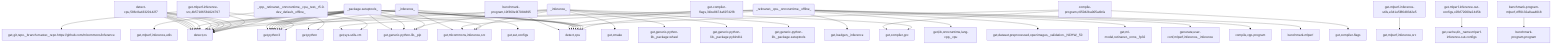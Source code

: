graph TD
    app-mlperf-inference,d775cac873ee4231_(_cpp,_retinanet,_onnxruntime,_cpu,_test,_r5.0-dev_default,_offline_) --> detect,os
    app-mlperf-inference,d775cac873ee4231_(_cpp,_retinanet,_onnxruntime,_cpu,_test,_r5.0-dev_default,_offline_) --> get,sys-utils-cm
    app-mlperf-inference,d775cac873ee4231_(_cpp,_retinanet,_onnxruntime,_cpu,_test,_r5.0-dev_default,_offline_) --> get,python
    get-mlperf-inference-src,4b57186581024797 --> detect,os
    get-mlperf-inference-src,4b57186581024797 --> get,python3
    get-mlperf-inference-src,4b57186581024797 --> get,git,repo,_branch.master,_repo.https://github.com/mlcommons/inference
    app-mlperf-inference,d775cac873ee4231_(_cpp,_retinanet,_onnxruntime,_cpu,_test,_r5.0-dev_default,_offline_) --> get,mlcommons,inference,src
    get-mlperf-inference-utils,e341e5f86d8342e5 --> get,mlperf,inference,src
    app-mlperf-inference,d775cac873ee4231_(_cpp,_retinanet,_onnxruntime,_cpu,_test,_r5.0-dev_default,_offline_) --> get,mlperf,inference,utils
    app-mlperf-inference-mlcommons-cpp,bf62405e6c7a44bf_(_retinanet,_cpu,_onnxruntime,_offline_) --> detect,os
    detect-cpu,586c8a43320142f7 --> detect,os
    app-mlperf-inference-mlcommons-cpp,bf62405e6c7a44bf_(_retinanet,_cpu,_onnxruntime,_offline_) --> detect,cpu
    app-mlperf-inference-mlcommons-cpp,bf62405e6c7a44bf_(_retinanet,_cpu,_onnxruntime,_offline_) --> get,sys-utils-cm
    get-mlperf-inference-loadgen,64c3d98d0ba04950_(_inference_) --> detect,os
    get-mlperf-inference-loadgen,64c3d98d0ba04950_(_inference_) --> get,python3
    get-mlperf-inference-loadgen,64c3d98d0ba04950_(_inference_) --> get,mlcommons,inference,src
    get-mlperf-inference-loadgen,64c3d98d0ba04950_(_inference_) --> get,compiler,gcc
    get-mlperf-inference-loadgen,64c3d98d0ba04950_(_inference_) --> get,cmake
    get-generic-python-lib,94b62a682bc44791_(_package.wheel_) --> detect,os
    detect-cpu,586c8a43320142f7 --> detect,os
    get-generic-python-lib,94b62a682bc44791_(_package.wheel_) --> detect,cpu
    get-generic-python-lib,94b62a682bc44791_(_package.wheel_) --> get,python3
    get-generic-python-lib,94b62a682bc44791_(_pip_) --> detect,os
    detect-cpu,586c8a43320142f7 --> detect,os
    get-generic-python-lib,94b62a682bc44791_(_pip_) --> detect,cpu
    get-generic-python-lib,94b62a682bc44791_(_pip_) --> get,python3
    get-generic-python-lib,94b62a682bc44791_(_package.wheel_) --> get,generic-python-lib,_pip
    get-mlperf-inference-loadgen,64c3d98d0ba04950_(_inference_) --> get,generic-python-lib,_package.wheel
    get-generic-python-lib,94b62a682bc44791_(_pip_) --> get,python3
    get-mlperf-inference-loadgen,64c3d98d0ba04950_(_inference_) --> get,generic-python-lib,_pip
    get-generic-python-lib,94b62a682bc44791_(_package.pybind11_) --> detect,os
    detect-cpu,586c8a43320142f7 --> detect,os
    get-generic-python-lib,94b62a682bc44791_(_package.pybind11_) --> detect,cpu
    get-generic-python-lib,94b62a682bc44791_(_package.pybind11_) --> get,python3
    get-generic-python-lib,94b62a682bc44791_(_pip_) --> get,python3
    get-generic-python-lib,94b62a682bc44791_(_package.pybind11_) --> get,generic-python-lib,_pip
    get-mlperf-inference-loadgen,64c3d98d0ba04950_(_inference_) --> get,generic-python-lib,_package.pybind11
    get-generic-python-lib,94b62a682bc44791_(_package.setuptools_) --> detect,os
    detect-cpu,586c8a43320142f7 --> detect,os
    get-generic-python-lib,94b62a682bc44791_(_package.setuptools_) --> detect,cpu
    get-generic-python-lib,94b62a682bc44791_(_package.setuptools_) --> get,python3
    get-generic-python-lib,94b62a682bc44791_(_pip_) --> get,python3
    get-generic-python-lib,94b62a682bc44791_(_package.setuptools_) --> get,generic-python-lib,_pip
    get-mlperf-inference-loadgen,64c3d98d0ba04950_(_inference_) --> get,generic-python-lib,_package.setuptools
    app-mlperf-inference-mlcommons-cpp,bf62405e6c7a44bf_(_retinanet,_cpu,_onnxruntime,_offline_) --> get,loadgen,_inference
    app-mlperf-inference-mlcommons-cpp,bf62405e6c7a44bf_(_retinanet,_cpu,_onnxruntime,_offline_) --> get,mlcommons,inference,src
    app-mlperf-inference-mlcommons-cpp,bf62405e6c7a44bf_(_retinanet,_cpu,_onnxruntime,_offline_) --> get,lib,onnxruntime,lang-cpp,_cpu
    app-mlperf-inference-mlcommons-cpp,bf62405e6c7a44bf_(_retinanet,_cpu,_onnxruntime,_offline_) --> get,dataset,preprocessed,openimages,_validation,_NCHW,_50
    app-mlperf-inference-mlcommons-cpp,bf62405e6c7a44bf_(_retinanet,_cpu,_onnxruntime,_offline_) --> get,ml-model,retinanet,_onnx,_fp32
    generate-mlperf-inference-user-conf,3af4475745964b93_(_inference_) --> detect,os
    detect-cpu,586c8a43320142f7 --> detect,os
    generate-mlperf-inference-user-conf,3af4475745964b93_(_inference_) --> detect,cpu
    generate-mlperf-inference-user-conf,3af4475745964b93_(_inference_) --> get,python
    get-mlperf-inference-sut-configs,c2fbf72009e2445b --> get,cache,dir,_name.mlperf-inference-sut-configs
    generate-mlperf-inference-user-conf,3af4475745964b93_(_inference_) --> get,sut,configs
    generate-mlperf-inference-user-conf,3af4475745964b93_(_inference_) --> get,mlcommons,inference,src
    app-mlperf-inference-mlcommons-cpp,bf62405e6c7a44bf_(_retinanet,_cpu,_onnxruntime,_offline_) --> generate,user-conf,mlperf,inference,_inference
    detect-cpu,586c8a43320142f7 --> detect,os
    compile-program,c05042ba005a4bfa --> detect,cpu
    compile-program,c05042ba005a4bfa --> get,compiler,gcc
    detect-cpu,586c8a43320142f7 --> detect,os
    get-compiler-flags,31be8b74a69742f8 --> detect,cpu
    compile-program,c05042ba005a4bfa --> get,compiler-flags
    app-mlperf-inference-mlcommons-cpp,bf62405e6c7a44bf_(_retinanet,_cpu,_onnxruntime,_offline_) --> compile,cpp-program
    detect-cpu,586c8a43320142f7 --> detect,os
    benchmark-program,19f369ef47084895 --> detect,cpu
    benchmark-program-mlperf,cfff0132a8aa4018 --> benchmark-program,program
    app-mlperf-inference-mlcommons-cpp,bf62405e6c7a44bf_(_retinanet,_cpu,_onnxruntime,_offline_) --> benchmark-mlperf